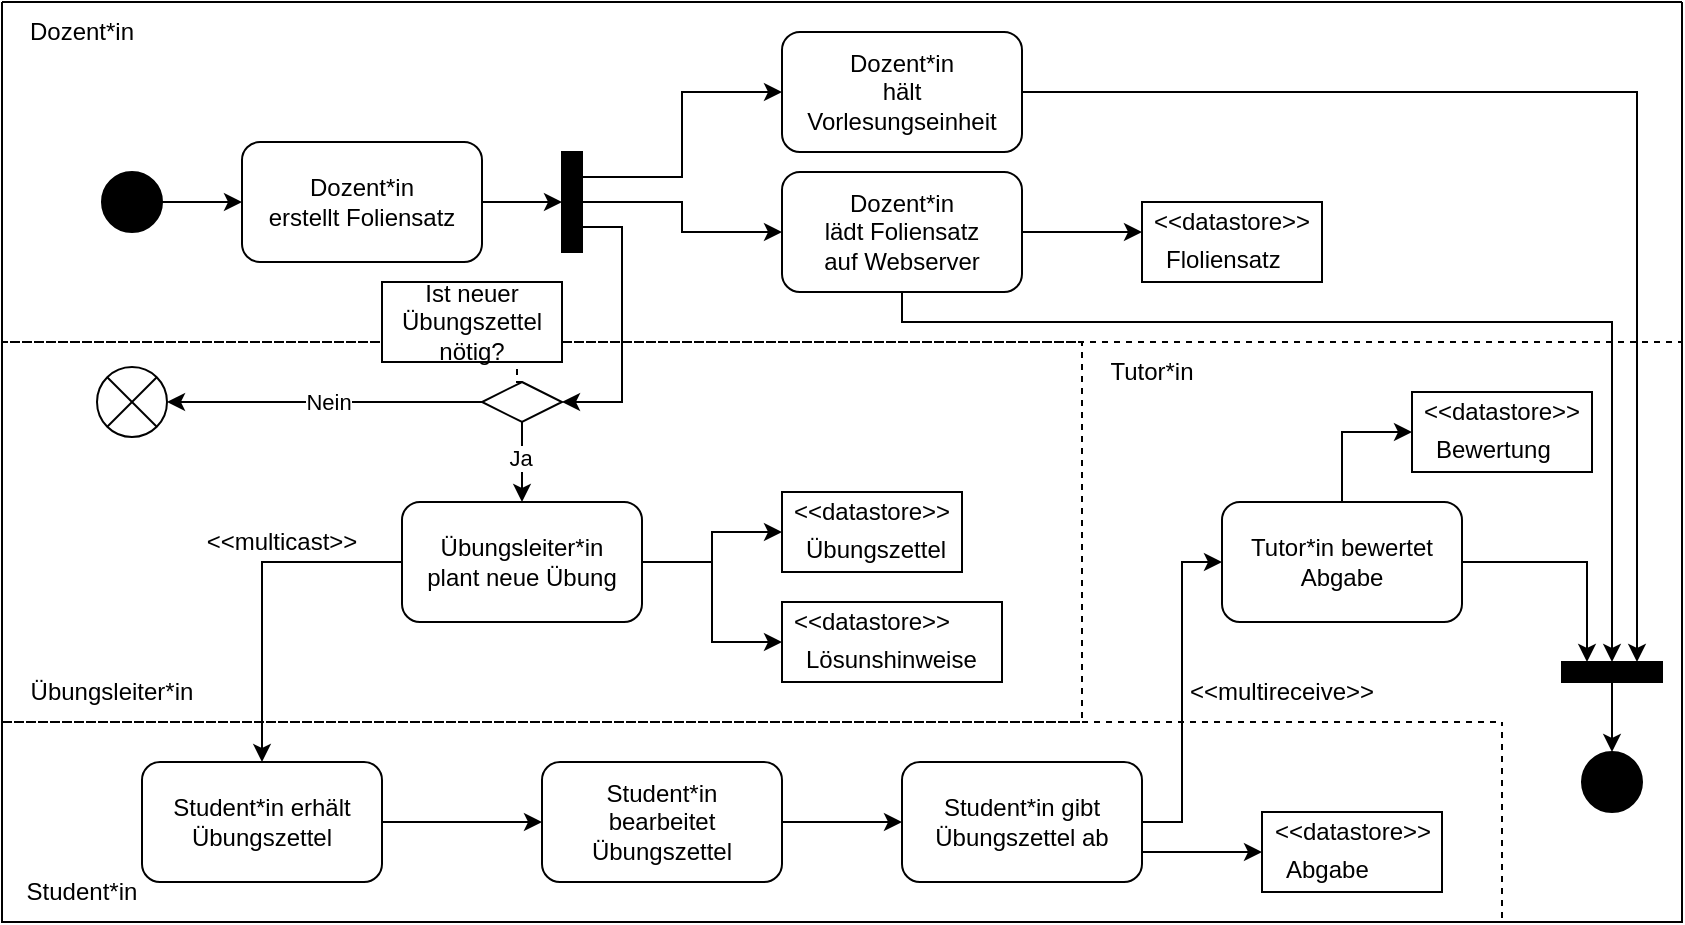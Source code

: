 <mxfile version="24.4.8" type="github">
  <diagram name="Page-1" id="2YBvvXClWsGukQMizWep">
    <mxGraphModel dx="1022" dy="563" grid="1" gridSize="10" guides="1" tooltips="1" connect="1" arrows="1" fold="1" page="1" pageScale="1" pageWidth="850" pageHeight="1100" math="0" shadow="0">
      <root>
        <mxCell id="0" />
        <mxCell id="1" parent="0" />
        <mxCell id="GTc2TbcirlwuzcsfAR9O-111" value="" style="swimlane;startSize=0;dashed=1;" parent="1" vertex="1">
          <mxGeometry x="20" width="840" height="170" as="geometry" />
        </mxCell>
        <mxCell id="GTc2TbcirlwuzcsfAR9O-112" value="Dozent*in" style="text;html=1;align=center;verticalAlign=middle;whiteSpace=wrap;rounded=0;" parent="GTc2TbcirlwuzcsfAR9O-111" vertex="1">
          <mxGeometry x="10" width="60" height="30" as="geometry" />
        </mxCell>
        <mxCell id="GTc2TbcirlwuzcsfAR9O-104" style="edgeStyle=orthogonalEdgeStyle;rounded=0;orthogonalLoop=1;jettySize=auto;html=1;exitX=1;exitY=0.5;exitDx=0;exitDy=0;entryX=0;entryY=0.25;entryDx=0;entryDy=0;" parent="1" source="GTc2TbcirlwuzcsfAR9O-1" target="GTc2TbcirlwuzcsfAR9O-105" edge="1">
          <mxGeometry relative="1" as="geometry">
            <mxPoint x="830" y="330" as="targetPoint" />
          </mxGeometry>
        </mxCell>
        <mxCell id="GTc2TbcirlwuzcsfAR9O-1" value="" style="rounded=1;whiteSpace=wrap;html=1;" parent="1" vertex="1">
          <mxGeometry x="410" y="15" width="120" height="60" as="geometry" />
        </mxCell>
        <mxCell id="GTc2TbcirlwuzcsfAR9O-6" style="edgeStyle=orthogonalEdgeStyle;rounded=0;orthogonalLoop=1;jettySize=auto;html=1;exitX=1;exitY=0.5;exitDx=0;exitDy=0;entryX=0;entryY=0.5;entryDx=0;entryDy=0;" parent="1" source="GTc2TbcirlwuzcsfAR9O-2" target="GTc2TbcirlwuzcsfAR9O-7" edge="1">
          <mxGeometry relative="1" as="geometry">
            <mxPoint x="140" y="100" as="targetPoint" />
          </mxGeometry>
        </mxCell>
        <mxCell id="GTc2TbcirlwuzcsfAR9O-2" value="" style="ellipse;whiteSpace=wrap;html=1;aspect=fixed;fillColor=#000000;" parent="1" vertex="1">
          <mxGeometry x="70" y="85" width="30" height="30" as="geometry" />
        </mxCell>
        <mxCell id="GTc2TbcirlwuzcsfAR9O-4" value="&lt;div&gt;Dozent*in&lt;/div&gt;&lt;div&gt;hält Vorlesungseinheit&lt;/div&gt;" style="text;html=1;align=center;verticalAlign=middle;whiteSpace=wrap;rounded=0;" parent="1" vertex="1">
          <mxGeometry x="420" y="30" width="100" height="30" as="geometry" />
        </mxCell>
        <mxCell id="GTc2TbcirlwuzcsfAR9O-36" style="edgeStyle=orthogonalEdgeStyle;rounded=0;orthogonalLoop=1;jettySize=auto;html=1;exitX=1;exitY=0.5;exitDx=0;exitDy=0;entryX=0;entryY=0.5;entryDx=0;entryDy=0;" parent="1" source="GTc2TbcirlwuzcsfAR9O-7" target="GTc2TbcirlwuzcsfAR9O-35" edge="1">
          <mxGeometry relative="1" as="geometry" />
        </mxCell>
        <mxCell id="GTc2TbcirlwuzcsfAR9O-7" value="" style="rounded=1;whiteSpace=wrap;html=1;" parent="1" vertex="1">
          <mxGeometry x="140" y="70" width="120" height="60" as="geometry" />
        </mxCell>
        <mxCell id="GTc2TbcirlwuzcsfAR9O-8" value="&lt;div&gt;Dozent*in&lt;/div&gt;&lt;div&gt;erstellt Foliensatz&lt;br&gt;&lt;/div&gt;" style="text;html=1;align=center;verticalAlign=middle;whiteSpace=wrap;rounded=0;" parent="1" vertex="1">
          <mxGeometry x="150" y="85" width="100" height="30" as="geometry" />
        </mxCell>
        <mxCell id="GTc2TbcirlwuzcsfAR9O-54" style="edgeStyle=orthogonalEdgeStyle;rounded=0;orthogonalLoop=1;jettySize=auto;html=1;exitX=1;exitY=0.5;exitDx=0;exitDy=0;" parent="1" source="GTc2TbcirlwuzcsfAR9O-33" edge="1">
          <mxGeometry relative="1" as="geometry">
            <mxPoint x="590" y="115" as="targetPoint" />
          </mxGeometry>
        </mxCell>
        <mxCell id="GTc2TbcirlwuzcsfAR9O-108" style="edgeStyle=orthogonalEdgeStyle;rounded=0;orthogonalLoop=1;jettySize=auto;html=1;exitX=0.5;exitY=1;exitDx=0;exitDy=0;entryX=0;entryY=0.5;entryDx=0;entryDy=0;" parent="1" source="GTc2TbcirlwuzcsfAR9O-33" target="GTc2TbcirlwuzcsfAR9O-105" edge="1">
          <mxGeometry relative="1" as="geometry">
            <mxPoint x="830" y="210" as="targetPoint" />
            <Array as="points">
              <mxPoint x="470" y="160" />
              <mxPoint x="825" y="160" />
            </Array>
          </mxGeometry>
        </mxCell>
        <mxCell id="GTc2TbcirlwuzcsfAR9O-33" value="" style="rounded=1;whiteSpace=wrap;html=1;" parent="1" vertex="1">
          <mxGeometry x="410" y="85" width="120" height="60" as="geometry" />
        </mxCell>
        <mxCell id="GTc2TbcirlwuzcsfAR9O-34" value="&lt;div&gt;Dozent*in&lt;/div&gt;&lt;div&gt;lädt Foliensatz&lt;/div&gt;&lt;div&gt;auf Webserver&lt;br&gt;&lt;/div&gt;" style="text;html=1;align=center;verticalAlign=middle;whiteSpace=wrap;rounded=0;" parent="1" vertex="1">
          <mxGeometry x="420" y="100" width="100" height="30" as="geometry" />
        </mxCell>
        <mxCell id="GTc2TbcirlwuzcsfAR9O-37" style="edgeStyle=orthogonalEdgeStyle;rounded=0;orthogonalLoop=1;jettySize=auto;html=1;exitX=1;exitY=0.25;exitDx=0;exitDy=0;entryX=0;entryY=0.5;entryDx=0;entryDy=0;" parent="1" source="GTc2TbcirlwuzcsfAR9O-35" target="GTc2TbcirlwuzcsfAR9O-1" edge="1">
          <mxGeometry relative="1" as="geometry" />
        </mxCell>
        <mxCell id="GTc2TbcirlwuzcsfAR9O-39" style="edgeStyle=orthogonalEdgeStyle;rounded=0;orthogonalLoop=1;jettySize=auto;html=1;exitX=1;exitY=0.5;exitDx=0;exitDy=0;entryX=0;entryY=0.5;entryDx=0;entryDy=0;" parent="1" source="GTc2TbcirlwuzcsfAR9O-35" target="GTc2TbcirlwuzcsfAR9O-33" edge="1">
          <mxGeometry relative="1" as="geometry" />
        </mxCell>
        <mxCell id="GTc2TbcirlwuzcsfAR9O-42" style="edgeStyle=orthogonalEdgeStyle;rounded=0;orthogonalLoop=1;jettySize=auto;html=1;exitX=1;exitY=0.75;exitDx=0;exitDy=0;entryX=1;entryY=0.5;entryDx=0;entryDy=0;" parent="1" source="GTc2TbcirlwuzcsfAR9O-35" target="GTc2TbcirlwuzcsfAR9O-41" edge="1">
          <mxGeometry relative="1" as="geometry" />
        </mxCell>
        <mxCell id="GTc2TbcirlwuzcsfAR9O-35" value="" style="rounded=0;whiteSpace=wrap;html=1;fillStyle=solid;fillColor=#000000;" parent="1" vertex="1">
          <mxGeometry x="300" y="75" width="10" height="50" as="geometry" />
        </mxCell>
        <mxCell id="GTc2TbcirlwuzcsfAR9O-44" style="edgeStyle=orthogonalEdgeStyle;rounded=0;orthogonalLoop=1;jettySize=auto;html=1;exitX=0;exitY=0.5;exitDx=0;exitDy=0;" parent="1" source="GTc2TbcirlwuzcsfAR9O-41" target="GTc2TbcirlwuzcsfAR9O-45" edge="1">
          <mxGeometry relative="1" as="geometry">
            <mxPoint x="120" y="200" as="targetPoint" />
          </mxGeometry>
        </mxCell>
        <mxCell id="GTc2TbcirlwuzcsfAR9O-49" value="Nein" style="edgeLabel;html=1;align=center;verticalAlign=middle;resizable=0;points=[];" parent="GTc2TbcirlwuzcsfAR9O-44" vertex="1" connectable="0">
          <mxGeometry x="-0.013" relative="1" as="geometry">
            <mxPoint as="offset" />
          </mxGeometry>
        </mxCell>
        <mxCell id="GTc2TbcirlwuzcsfAR9O-52" style="edgeStyle=orthogonalEdgeStyle;rounded=0;orthogonalLoop=1;jettySize=auto;html=1;exitX=0.5;exitY=1;exitDx=0;exitDy=0;entryX=0.5;entryY=0;entryDx=0;entryDy=0;" parent="1" source="GTc2TbcirlwuzcsfAR9O-41" target="GTc2TbcirlwuzcsfAR9O-50" edge="1">
          <mxGeometry relative="1" as="geometry" />
        </mxCell>
        <mxCell id="GTc2TbcirlwuzcsfAR9O-53" value="Ja" style="edgeLabel;html=1;align=center;verticalAlign=middle;resizable=0;points=[];" parent="GTc2TbcirlwuzcsfAR9O-52" vertex="1" connectable="0">
          <mxGeometry x="-0.1" y="-1" relative="1" as="geometry">
            <mxPoint as="offset" />
          </mxGeometry>
        </mxCell>
        <mxCell id="GTc2TbcirlwuzcsfAR9O-122" style="edgeStyle=orthogonalEdgeStyle;rounded=0;orthogonalLoop=1;jettySize=auto;html=1;exitX=0.5;exitY=0;exitDx=0;exitDy=0;entryX=0.75;entryY=1;entryDx=0;entryDy=0;endArrow=none;endFill=0;dashed=1;" parent="1" source="GTc2TbcirlwuzcsfAR9O-41" target="GTc2TbcirlwuzcsfAR9O-118" edge="1">
          <mxGeometry relative="1" as="geometry" />
        </mxCell>
        <mxCell id="GTc2TbcirlwuzcsfAR9O-41" value="" style="rhombus;whiteSpace=wrap;html=1;" parent="1" vertex="1">
          <mxGeometry x="260" y="190" width="40" height="20" as="geometry" />
        </mxCell>
        <mxCell id="GTc2TbcirlwuzcsfAR9O-45" value="" style="ellipse;whiteSpace=wrap;html=1;aspect=fixed;fillStyle=auto;fillColor=none;gradientColor=none;" parent="1" vertex="1">
          <mxGeometry x="67.5" y="182.5" width="35" height="35" as="geometry" />
        </mxCell>
        <mxCell id="GTc2TbcirlwuzcsfAR9O-47" value="" style="endArrow=none;html=1;rounded=0;exitX=0;exitY=1;exitDx=0;exitDy=0;entryX=1;entryY=0;entryDx=0;entryDy=0;" parent="1" source="GTc2TbcirlwuzcsfAR9O-45" target="GTc2TbcirlwuzcsfAR9O-45" edge="1">
          <mxGeometry width="50" height="50" relative="1" as="geometry">
            <mxPoint x="387.5" y="327.5" as="sourcePoint" />
            <mxPoint x="397.5" y="317.5" as="targetPoint" />
          </mxGeometry>
        </mxCell>
        <mxCell id="GTc2TbcirlwuzcsfAR9O-48" value="" style="endArrow=none;html=1;rounded=0;exitX=0;exitY=0;exitDx=0;exitDy=0;entryX=1;entryY=1;entryDx=0;entryDy=0;" parent="1" source="GTc2TbcirlwuzcsfAR9O-45" target="GTc2TbcirlwuzcsfAR9O-45" edge="1">
          <mxGeometry width="50" height="50" relative="1" as="geometry">
            <mxPoint x="81.5" y="218.5" as="sourcePoint" />
            <mxPoint x="103.5" y="196.5" as="targetPoint" />
          </mxGeometry>
        </mxCell>
        <mxCell id="GTc2TbcirlwuzcsfAR9O-65" style="edgeStyle=orthogonalEdgeStyle;rounded=0;orthogonalLoop=1;jettySize=auto;html=1;exitX=1;exitY=0.5;exitDx=0;exitDy=0;entryX=0;entryY=0.5;entryDx=0;entryDy=0;" parent="1" source="GTc2TbcirlwuzcsfAR9O-50" target="GTc2TbcirlwuzcsfAR9O-59" edge="1">
          <mxGeometry relative="1" as="geometry" />
        </mxCell>
        <mxCell id="GTc2TbcirlwuzcsfAR9O-66" style="edgeStyle=orthogonalEdgeStyle;rounded=0;orthogonalLoop=1;jettySize=auto;html=1;exitX=1;exitY=0.5;exitDx=0;exitDy=0;entryX=0;entryY=0.5;entryDx=0;entryDy=0;" parent="1" source="GTc2TbcirlwuzcsfAR9O-50" target="GTc2TbcirlwuzcsfAR9O-62" edge="1">
          <mxGeometry relative="1" as="geometry" />
        </mxCell>
        <mxCell id="GTc2TbcirlwuzcsfAR9O-80" style="edgeStyle=orthogonalEdgeStyle;rounded=0;orthogonalLoop=1;jettySize=auto;html=1;exitX=0;exitY=0.5;exitDx=0;exitDy=0;entryX=0.5;entryY=0;entryDx=0;entryDy=0;" parent="1" source="GTc2TbcirlwuzcsfAR9O-50" target="GTc2TbcirlwuzcsfAR9O-78" edge="1">
          <mxGeometry relative="1" as="geometry" />
        </mxCell>
        <mxCell id="GTc2TbcirlwuzcsfAR9O-50" value="" style="rounded=1;whiteSpace=wrap;html=1;" parent="1" vertex="1">
          <mxGeometry x="220" y="250" width="120" height="60" as="geometry" />
        </mxCell>
        <mxCell id="GTc2TbcirlwuzcsfAR9O-51" value="Übungsleiter*in plant neue Übung" style="text;html=1;align=center;verticalAlign=middle;whiteSpace=wrap;rounded=0;" parent="1" vertex="1">
          <mxGeometry x="230" y="265" width="100" height="30" as="geometry" />
        </mxCell>
        <mxCell id="GTc2TbcirlwuzcsfAR9O-55" value="" style="rounded=0;whiteSpace=wrap;html=1;" parent="1" vertex="1">
          <mxGeometry x="590" y="100" width="90" height="40" as="geometry" />
        </mxCell>
        <mxCell id="GTc2TbcirlwuzcsfAR9O-57" value="&amp;lt;&amp;lt;datastore&amp;gt;&amp;gt;" style="text;html=1;align=center;verticalAlign=middle;whiteSpace=wrap;rounded=0;" parent="1" vertex="1">
          <mxGeometry x="605" y="95" width="60" height="30" as="geometry" />
        </mxCell>
        <mxCell id="GTc2TbcirlwuzcsfAR9O-58" value="Floliensatz" style="text;whiteSpace=wrap;html=1;" parent="1" vertex="1">
          <mxGeometry x="600" y="115" width="80" height="20" as="geometry" />
        </mxCell>
        <mxCell id="GTc2TbcirlwuzcsfAR9O-59" value="" style="rounded=0;whiteSpace=wrap;html=1;" parent="1" vertex="1">
          <mxGeometry x="410" y="245" width="90" height="40" as="geometry" />
        </mxCell>
        <mxCell id="GTc2TbcirlwuzcsfAR9O-60" value="&amp;lt;&amp;lt;datastore&amp;gt;&amp;gt;" style="text;html=1;align=center;verticalAlign=middle;whiteSpace=wrap;rounded=0;" parent="1" vertex="1">
          <mxGeometry x="425" y="240" width="60" height="30" as="geometry" />
        </mxCell>
        <mxCell id="GTc2TbcirlwuzcsfAR9O-61" value="Übungszettel" style="text;whiteSpace=wrap;html=1;" parent="1" vertex="1">
          <mxGeometry x="420" y="260" width="80" height="20" as="geometry" />
        </mxCell>
        <mxCell id="GTc2TbcirlwuzcsfAR9O-62" value="" style="rounded=0;whiteSpace=wrap;html=1;" parent="1" vertex="1">
          <mxGeometry x="410" y="300" width="110" height="40" as="geometry" />
        </mxCell>
        <mxCell id="GTc2TbcirlwuzcsfAR9O-63" value="&amp;lt;&amp;lt;datastore&amp;gt;&amp;gt;" style="text;html=1;align=center;verticalAlign=middle;whiteSpace=wrap;rounded=0;" parent="1" vertex="1">
          <mxGeometry x="425" y="295" width="60" height="30" as="geometry" />
        </mxCell>
        <mxCell id="GTc2TbcirlwuzcsfAR9O-64" value="Lösunshinweise" style="text;whiteSpace=wrap;html=1;" parent="1" vertex="1">
          <mxGeometry x="420" y="315" width="80" height="20" as="geometry" />
        </mxCell>
        <mxCell id="GTc2TbcirlwuzcsfAR9O-83" style="edgeStyle=orthogonalEdgeStyle;rounded=0;orthogonalLoop=1;jettySize=auto;html=1;exitX=1;exitY=0.5;exitDx=0;exitDy=0;entryX=0;entryY=0.5;entryDx=0;entryDy=0;" parent="1" source="GTc2TbcirlwuzcsfAR9O-78" target="GTc2TbcirlwuzcsfAR9O-81" edge="1">
          <mxGeometry relative="1" as="geometry" />
        </mxCell>
        <mxCell id="GTc2TbcirlwuzcsfAR9O-78" value="" style="rounded=1;whiteSpace=wrap;html=1;" parent="1" vertex="1">
          <mxGeometry x="90" y="380" width="120" height="60" as="geometry" />
        </mxCell>
        <mxCell id="GTc2TbcirlwuzcsfAR9O-79" value="Student*in erhält Übungszettel" style="text;html=1;align=center;verticalAlign=middle;whiteSpace=wrap;rounded=0;" parent="1" vertex="1">
          <mxGeometry x="100" y="395" width="100" height="30" as="geometry" />
        </mxCell>
        <mxCell id="GTc2TbcirlwuzcsfAR9O-89" style="edgeStyle=orthogonalEdgeStyle;rounded=0;orthogonalLoop=1;jettySize=auto;html=1;exitX=1;exitY=0.5;exitDx=0;exitDy=0;entryX=0;entryY=0.5;entryDx=0;entryDy=0;" parent="1" source="GTc2TbcirlwuzcsfAR9O-81" target="GTc2TbcirlwuzcsfAR9O-85" edge="1">
          <mxGeometry relative="1" as="geometry" />
        </mxCell>
        <mxCell id="GTc2TbcirlwuzcsfAR9O-81" value="" style="rounded=1;whiteSpace=wrap;html=1;" parent="1" vertex="1">
          <mxGeometry x="290" y="380" width="120" height="60" as="geometry" />
        </mxCell>
        <mxCell id="GTc2TbcirlwuzcsfAR9O-82" value="Student*in bearbeitet Übungszettel" style="text;html=1;align=center;verticalAlign=middle;whiteSpace=wrap;rounded=0;" parent="1" vertex="1">
          <mxGeometry x="300" y="395" width="100" height="30" as="geometry" />
        </mxCell>
        <mxCell id="GTc2TbcirlwuzcsfAR9O-84" value="&amp;lt;&amp;lt;multicast&amp;gt;&amp;gt;" style="text;html=1;align=center;verticalAlign=middle;whiteSpace=wrap;rounded=0;" parent="1" vertex="1">
          <mxGeometry x="130" y="255" width="60" height="30" as="geometry" />
        </mxCell>
        <mxCell id="GTc2TbcirlwuzcsfAR9O-92" style="edgeStyle=orthogonalEdgeStyle;rounded=0;orthogonalLoop=1;jettySize=auto;html=1;exitX=1;exitY=0.5;exitDx=0;exitDy=0;entryX=0;entryY=0.5;entryDx=0;entryDy=0;" parent="1" source="GTc2TbcirlwuzcsfAR9O-85" target="GTc2TbcirlwuzcsfAR9O-90" edge="1">
          <mxGeometry relative="1" as="geometry" />
        </mxCell>
        <mxCell id="GTc2TbcirlwuzcsfAR9O-97" style="edgeStyle=orthogonalEdgeStyle;rounded=0;orthogonalLoop=1;jettySize=auto;html=1;exitX=1;exitY=0.75;exitDx=0;exitDy=0;entryX=0;entryY=0.5;entryDx=0;entryDy=0;" parent="1" source="GTc2TbcirlwuzcsfAR9O-85" target="GTc2TbcirlwuzcsfAR9O-94" edge="1">
          <mxGeometry relative="1" as="geometry" />
        </mxCell>
        <mxCell id="GTc2TbcirlwuzcsfAR9O-85" value="" style="rounded=1;whiteSpace=wrap;html=1;" parent="1" vertex="1">
          <mxGeometry x="470" y="380" width="120" height="60" as="geometry" />
        </mxCell>
        <mxCell id="GTc2TbcirlwuzcsfAR9O-86" value="Student*in gibt Übungszettel ab" style="text;html=1;align=center;verticalAlign=middle;whiteSpace=wrap;rounded=0;" parent="1" vertex="1">
          <mxGeometry x="480" y="395" width="100" height="30" as="geometry" />
        </mxCell>
        <mxCell id="GTc2TbcirlwuzcsfAR9O-101" style="edgeStyle=orthogonalEdgeStyle;rounded=0;orthogonalLoop=1;jettySize=auto;html=1;exitX=0.5;exitY=0;exitDx=0;exitDy=0;entryX=0;entryY=0.5;entryDx=0;entryDy=0;" parent="1" source="GTc2TbcirlwuzcsfAR9O-90" target="GTc2TbcirlwuzcsfAR9O-98" edge="1">
          <mxGeometry relative="1" as="geometry" />
        </mxCell>
        <mxCell id="GTc2TbcirlwuzcsfAR9O-102" style="edgeStyle=orthogonalEdgeStyle;rounded=0;orthogonalLoop=1;jettySize=auto;html=1;exitX=1;exitY=0.5;exitDx=0;exitDy=0;entryX=0;entryY=0.75;entryDx=0;entryDy=0;" parent="1" source="GTc2TbcirlwuzcsfAR9O-90" target="GTc2TbcirlwuzcsfAR9O-105" edge="1">
          <mxGeometry relative="1" as="geometry">
            <mxPoint x="810" y="330" as="targetPoint" />
          </mxGeometry>
        </mxCell>
        <mxCell id="GTc2TbcirlwuzcsfAR9O-90" value="" style="rounded=1;whiteSpace=wrap;html=1;" parent="1" vertex="1">
          <mxGeometry x="630" y="250" width="120" height="60" as="geometry" />
        </mxCell>
        <mxCell id="GTc2TbcirlwuzcsfAR9O-91" value="Tutor*in bewertet Abgabe" style="text;html=1;align=center;verticalAlign=middle;whiteSpace=wrap;rounded=0;" parent="1" vertex="1">
          <mxGeometry x="640" y="265" width="100" height="30" as="geometry" />
        </mxCell>
        <mxCell id="GTc2TbcirlwuzcsfAR9O-94" value="" style="rounded=0;whiteSpace=wrap;html=1;" parent="1" vertex="1">
          <mxGeometry x="650" y="405" width="90" height="40" as="geometry" />
        </mxCell>
        <mxCell id="GTc2TbcirlwuzcsfAR9O-95" value="&amp;lt;&amp;lt;datastore&amp;gt;&amp;gt;" style="text;html=1;align=center;verticalAlign=middle;whiteSpace=wrap;rounded=0;" parent="1" vertex="1">
          <mxGeometry x="647.5" y="400" width="95" height="30" as="geometry" />
        </mxCell>
        <mxCell id="GTc2TbcirlwuzcsfAR9O-96" value="Abgabe" style="text;whiteSpace=wrap;html=1;" parent="1" vertex="1">
          <mxGeometry x="660" y="420" width="80" height="20" as="geometry" />
        </mxCell>
        <mxCell id="GTc2TbcirlwuzcsfAR9O-98" value="" style="rounded=0;whiteSpace=wrap;html=1;" parent="1" vertex="1">
          <mxGeometry x="725" y="195" width="90" height="40" as="geometry" />
        </mxCell>
        <mxCell id="GTc2TbcirlwuzcsfAR9O-99" value="&amp;lt;&amp;lt;datastore&amp;gt;&amp;gt;" style="text;html=1;align=center;verticalAlign=middle;whiteSpace=wrap;rounded=0;" parent="1" vertex="1">
          <mxGeometry x="715" y="190" width="110" height="30" as="geometry" />
        </mxCell>
        <mxCell id="GTc2TbcirlwuzcsfAR9O-100" value="Bewertung" style="text;whiteSpace=wrap;html=1;" parent="1" vertex="1">
          <mxGeometry x="735" y="210" width="80" height="20" as="geometry" />
        </mxCell>
        <mxCell id="GTc2TbcirlwuzcsfAR9O-103" value="" style="ellipse;whiteSpace=wrap;html=1;aspect=fixed;fillColor=#000000;" parent="1" vertex="1">
          <mxGeometry x="810" y="375" width="30" height="30" as="geometry" />
        </mxCell>
        <mxCell id="GTc2TbcirlwuzcsfAR9O-109" style="edgeStyle=orthogonalEdgeStyle;rounded=0;orthogonalLoop=1;jettySize=auto;html=1;exitX=1;exitY=0.5;exitDx=0;exitDy=0;entryX=0.5;entryY=0;entryDx=0;entryDy=0;" parent="1" source="GTc2TbcirlwuzcsfAR9O-105" target="GTc2TbcirlwuzcsfAR9O-103" edge="1">
          <mxGeometry relative="1" as="geometry" />
        </mxCell>
        <mxCell id="GTc2TbcirlwuzcsfAR9O-105" value="" style="rounded=0;whiteSpace=wrap;html=1;fillStyle=solid;fillColor=#000000;direction=south;" parent="1" vertex="1">
          <mxGeometry x="800" y="330" width="50" height="10" as="geometry" />
        </mxCell>
        <mxCell id="GTc2TbcirlwuzcsfAR9O-110" value="" style="swimlane;startSize=0;" parent="1" vertex="1">
          <mxGeometry x="20" width="840" height="460" as="geometry" />
        </mxCell>
        <mxCell id="GTc2TbcirlwuzcsfAR9O-113" value="" style="swimlane;startSize=0;dashed=1;" parent="GTc2TbcirlwuzcsfAR9O-110" vertex="1">
          <mxGeometry y="170" width="540" height="190" as="geometry" />
        </mxCell>
        <mxCell id="GTc2TbcirlwuzcsfAR9O-118" value="" style="rounded=0;whiteSpace=wrap;html=1;" parent="GTc2TbcirlwuzcsfAR9O-113" vertex="1">
          <mxGeometry x="190" y="-30" width="90" height="40" as="geometry" />
        </mxCell>
        <mxCell id="GTc2TbcirlwuzcsfAR9O-43" value="&lt;div&gt;Ist neuer Übungszettel&lt;/div&gt;&lt;div&gt;nötig?&lt;br&gt;&lt;/div&gt;" style="text;html=1;align=center;verticalAlign=middle;whiteSpace=wrap;rounded=0;" parent="GTc2TbcirlwuzcsfAR9O-113" vertex="1">
          <mxGeometry x="205" y="-25" width="60" height="30" as="geometry" />
        </mxCell>
        <mxCell id="GTc2TbcirlwuzcsfAR9O-117" value="Tutor*in" style="text;html=1;align=center;verticalAlign=middle;whiteSpace=wrap;rounded=0;" parent="GTc2TbcirlwuzcsfAR9O-110" vertex="1">
          <mxGeometry x="540" y="170" width="70" height="30" as="geometry" />
        </mxCell>
        <mxCell id="GTc2TbcirlwuzcsfAR9O-93" value="&amp;lt;&amp;lt;multireceive&amp;gt;&amp;gt;" style="text;html=1;align=center;verticalAlign=middle;whiteSpace=wrap;rounded=0;" parent="GTc2TbcirlwuzcsfAR9O-110" vertex="1">
          <mxGeometry x="580" y="330" width="120" height="30" as="geometry" />
        </mxCell>
        <mxCell id="GTc2TbcirlwuzcsfAR9O-114" value="Übungsleiter*in" style="text;html=1;align=center;verticalAlign=middle;whiteSpace=wrap;rounded=0;" parent="1" vertex="1">
          <mxGeometry x="20" y="330" width="110" height="30" as="geometry" />
        </mxCell>
        <mxCell id="GTc2TbcirlwuzcsfAR9O-115" value="" style="swimlane;startSize=0;dashed=1;" parent="1" vertex="1">
          <mxGeometry x="20" y="360" width="750" height="100" as="geometry" />
        </mxCell>
        <mxCell id="GTc2TbcirlwuzcsfAR9O-116" value="Student*in" style="text;html=1;align=center;verticalAlign=middle;whiteSpace=wrap;rounded=0;" parent="GTc2TbcirlwuzcsfAR9O-115" vertex="1">
          <mxGeometry y="70" width="80" height="30" as="geometry" />
        </mxCell>
      </root>
    </mxGraphModel>
  </diagram>
</mxfile>
